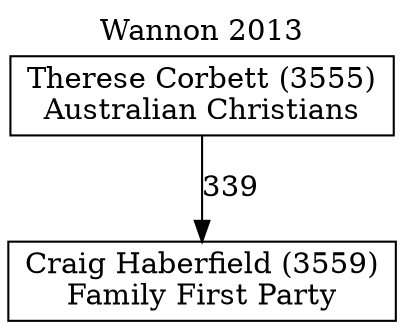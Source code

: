 // House preference flow
digraph "Craig Haberfield (3559)_Wannon_2013" {
	graph [label="Wannon 2013" labelloc=t mclimit=10]
	node [shape=box]
	"Craig Haberfield (3559)" [label="Craig Haberfield (3559)
Family First Party"]
	"Therese Corbett (3555)" [label="Therese Corbett (3555)
Australian Christians"]
	"Therese Corbett (3555)" -> "Craig Haberfield (3559)" [label=339]
}
